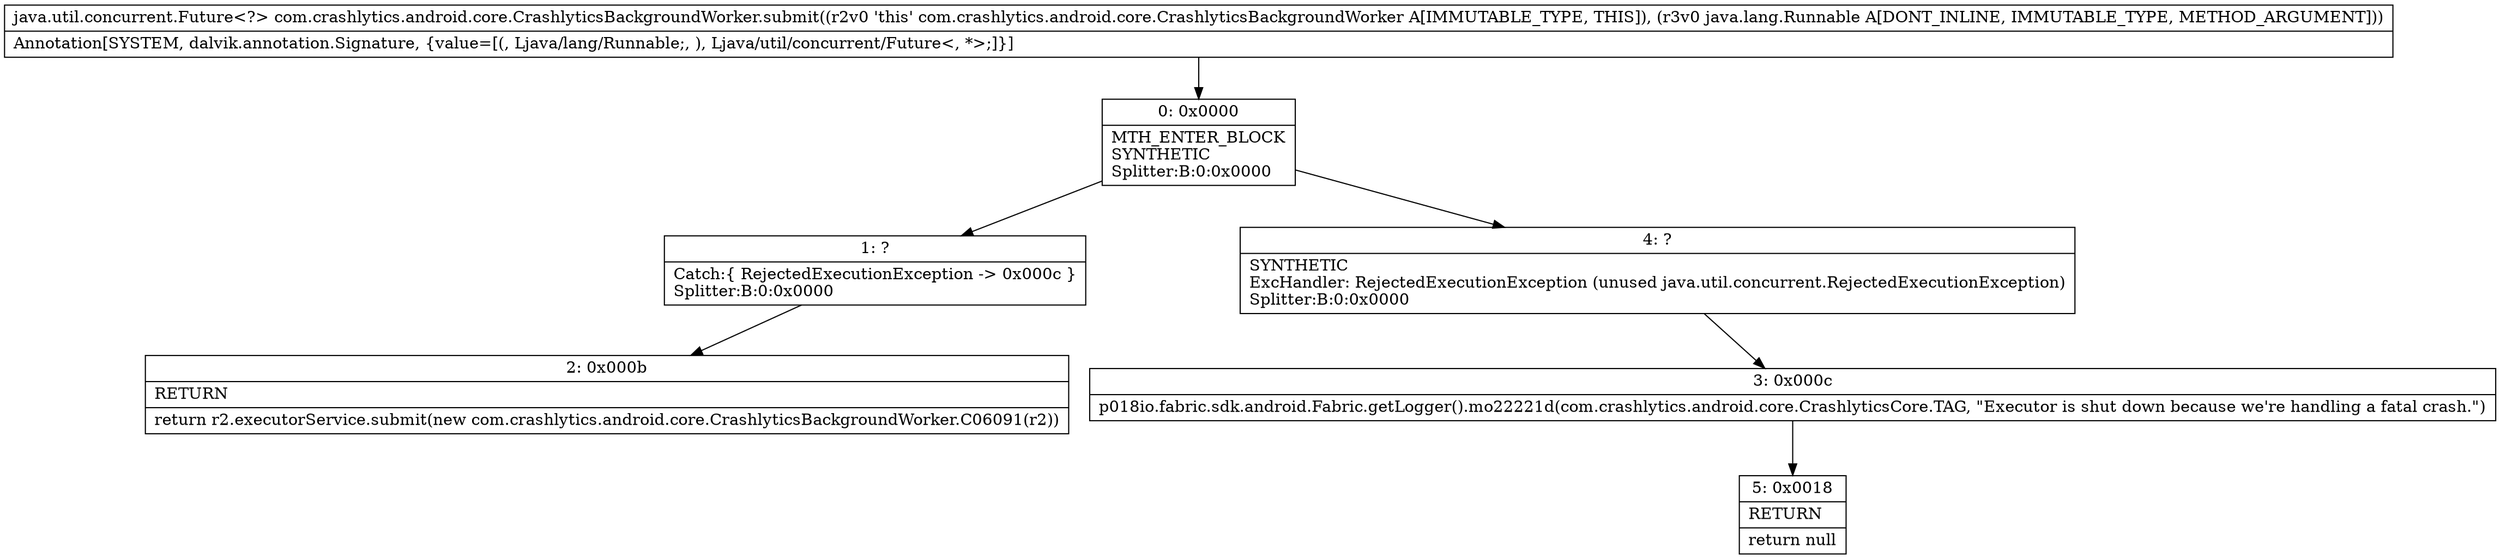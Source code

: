 digraph "CFG forcom.crashlytics.android.core.CrashlyticsBackgroundWorker.submit(Ljava\/lang\/Runnable;)Ljava\/util\/concurrent\/Future;" {
Node_0 [shape=record,label="{0\:\ 0x0000|MTH_ENTER_BLOCK\lSYNTHETIC\lSplitter:B:0:0x0000\l}"];
Node_1 [shape=record,label="{1\:\ ?|Catch:\{ RejectedExecutionException \-\> 0x000c \}\lSplitter:B:0:0x0000\l}"];
Node_2 [shape=record,label="{2\:\ 0x000b|RETURN\l|return r2.executorService.submit(new com.crashlytics.android.core.CrashlyticsBackgroundWorker.C06091(r2))\l}"];
Node_3 [shape=record,label="{3\:\ 0x000c|p018io.fabric.sdk.android.Fabric.getLogger().mo22221d(com.crashlytics.android.core.CrashlyticsCore.TAG, \"Executor is shut down because we're handling a fatal crash.\")\l}"];
Node_4 [shape=record,label="{4\:\ ?|SYNTHETIC\lExcHandler: RejectedExecutionException (unused java.util.concurrent.RejectedExecutionException)\lSplitter:B:0:0x0000\l}"];
Node_5 [shape=record,label="{5\:\ 0x0018|RETURN\l|return null\l}"];
MethodNode[shape=record,label="{java.util.concurrent.Future\<?\> com.crashlytics.android.core.CrashlyticsBackgroundWorker.submit((r2v0 'this' com.crashlytics.android.core.CrashlyticsBackgroundWorker A[IMMUTABLE_TYPE, THIS]), (r3v0 java.lang.Runnable A[DONT_INLINE, IMMUTABLE_TYPE, METHOD_ARGUMENT]))  | Annotation[SYSTEM, dalvik.annotation.Signature, \{value=[(, Ljava\/lang\/Runnable;, ), Ljava\/util\/concurrent\/Future\<, *\>;]\}]\l}"];
MethodNode -> Node_0;
Node_0 -> Node_1;
Node_0 -> Node_4;
Node_1 -> Node_2;
Node_3 -> Node_5;
Node_4 -> Node_3;
}

